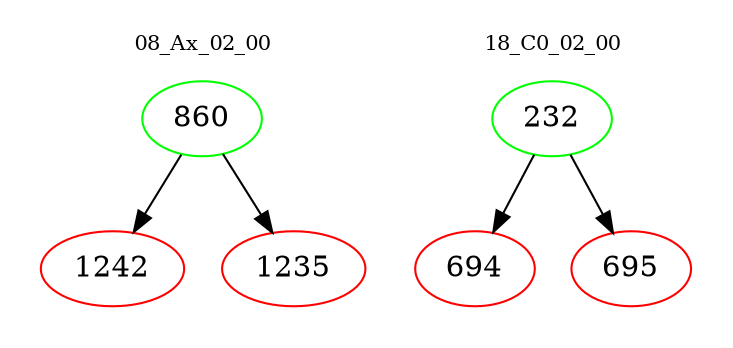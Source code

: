 digraph{
subgraph cluster_0 {
color = white
label = "08_Ax_02_00";
fontsize=10;
T0_860 [label="860", color="green"]
T0_860 -> T0_1242 [color="black"]
T0_1242 [label="1242", color="red"]
T0_860 -> T0_1235 [color="black"]
T0_1235 [label="1235", color="red"]
}
subgraph cluster_1 {
color = white
label = "18_C0_02_00";
fontsize=10;
T1_232 [label="232", color="green"]
T1_232 -> T1_694 [color="black"]
T1_694 [label="694", color="red"]
T1_232 -> T1_695 [color="black"]
T1_695 [label="695", color="red"]
}
}
